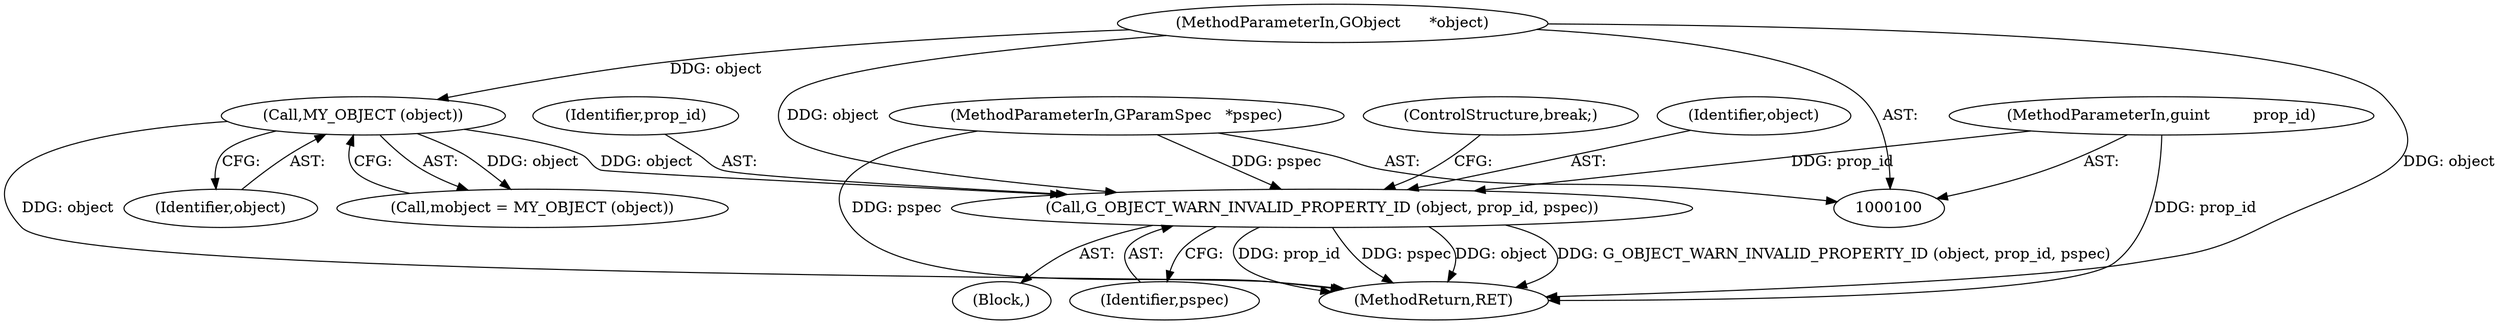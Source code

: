 digraph "1_dbus_9a6bce9b615abca6068348c1606ba8eaf13d9ae0_19@pointer" {
"1000122" [label="(Call,G_OBJECT_WARN_INVALID_PROPERTY_ID (object, prop_id, pspec))"];
"1000109" [label="(Call,MY_OBJECT (object))"];
"1000101" [label="(MethodParameterIn,GObject      *object)"];
"1000102" [label="(MethodParameterIn,guint         prop_id)"];
"1000104" [label="(MethodParameterIn,GParamSpec   *pspec)"];
"1000127" [label="(MethodReturn,RET)"];
"1000107" [label="(Call,mobject = MY_OBJECT (object))"];
"1000101" [label="(MethodParameterIn,GObject      *object)"];
"1000113" [label="(Block,)"];
"1000122" [label="(Call,G_OBJECT_WARN_INVALID_PROPERTY_ID (object, prop_id, pspec))"];
"1000104" [label="(MethodParameterIn,GParamSpec   *pspec)"];
"1000126" [label="(ControlStructure,break;)"];
"1000110" [label="(Identifier,object)"];
"1000109" [label="(Call,MY_OBJECT (object))"];
"1000102" [label="(MethodParameterIn,guint         prop_id)"];
"1000125" [label="(Identifier,pspec)"];
"1000123" [label="(Identifier,object)"];
"1000124" [label="(Identifier,prop_id)"];
"1000122" -> "1000113"  [label="AST: "];
"1000122" -> "1000125"  [label="CFG: "];
"1000123" -> "1000122"  [label="AST: "];
"1000124" -> "1000122"  [label="AST: "];
"1000125" -> "1000122"  [label="AST: "];
"1000126" -> "1000122"  [label="CFG: "];
"1000122" -> "1000127"  [label="DDG: pspec"];
"1000122" -> "1000127"  [label="DDG: object"];
"1000122" -> "1000127"  [label="DDG: G_OBJECT_WARN_INVALID_PROPERTY_ID (object, prop_id, pspec)"];
"1000122" -> "1000127"  [label="DDG: prop_id"];
"1000109" -> "1000122"  [label="DDG: object"];
"1000101" -> "1000122"  [label="DDG: object"];
"1000102" -> "1000122"  [label="DDG: prop_id"];
"1000104" -> "1000122"  [label="DDG: pspec"];
"1000109" -> "1000107"  [label="AST: "];
"1000109" -> "1000110"  [label="CFG: "];
"1000110" -> "1000109"  [label="AST: "];
"1000107" -> "1000109"  [label="CFG: "];
"1000109" -> "1000127"  [label="DDG: object"];
"1000109" -> "1000107"  [label="DDG: object"];
"1000101" -> "1000109"  [label="DDG: object"];
"1000101" -> "1000100"  [label="AST: "];
"1000101" -> "1000127"  [label="DDG: object"];
"1000102" -> "1000100"  [label="AST: "];
"1000102" -> "1000127"  [label="DDG: prop_id"];
"1000104" -> "1000100"  [label="AST: "];
"1000104" -> "1000127"  [label="DDG: pspec"];
}
